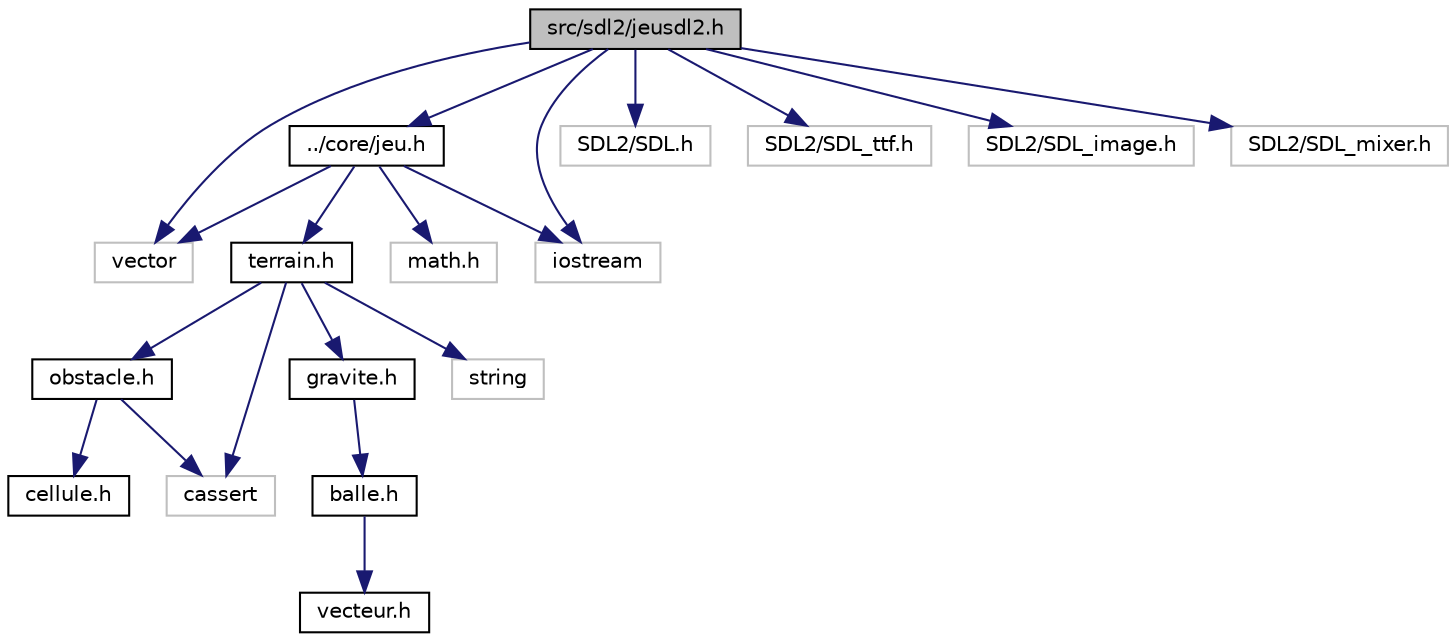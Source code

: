 digraph "src/sdl2/jeusdl2.h"
{
 // LATEX_PDF_SIZE
  edge [fontname="Helvetica",fontsize="10",labelfontname="Helvetica",labelfontsize="10"];
  node [fontname="Helvetica",fontsize="10",shape=record];
  Node1 [label="src/sdl2/jeusdl2.h",height=0.2,width=0.4,color="black", fillcolor="grey75", style="filled", fontcolor="black",tooltip="Déclaration de la classe Jeusdl2 et de ses fonctions membres qui permet un affichage du jeu avec la l..."];
  Node1 -> Node2 [color="midnightblue",fontsize="10",style="solid",fontname="Helvetica"];
  Node2 [label="../core/jeu.h",height=0.2,width=0.4,color="black", fillcolor="white", style="filled",URL="$jeu_8h.html",tooltip="Déclaration de la classe Jeu et de ses fonctions membres."];
  Node2 -> Node3 [color="midnightblue",fontsize="10",style="solid",fontname="Helvetica"];
  Node3 [label="terrain.h",height=0.2,width=0.4,color="black", fillcolor="white", style="filled",URL="$terrain_8h.html",tooltip="Définition de la classe Terrain pour la simulation d'un terrain de jeu."];
  Node3 -> Node4 [color="midnightblue",fontsize="10",style="solid",fontname="Helvetica"];
  Node4 [label="obstacle.h",height=0.2,width=0.4,color="black", fillcolor="white", style="filled",URL="$obstacle_8h.html",tooltip="Définition de la classe Obstacle."];
  Node4 -> Node5 [color="midnightblue",fontsize="10",style="solid",fontname="Helvetica"];
  Node5 [label="cellule.h",height=0.2,width=0.4,color="black", fillcolor="white", style="filled",URL="$cellule_8h_source.html",tooltip=" "];
  Node4 -> Node6 [color="midnightblue",fontsize="10",style="solid",fontname="Helvetica"];
  Node6 [label="cassert",height=0.2,width=0.4,color="grey75", fillcolor="white", style="filled",tooltip=" "];
  Node3 -> Node7 [color="midnightblue",fontsize="10",style="solid",fontname="Helvetica"];
  Node7 [label="gravite.h",height=0.2,width=0.4,color="black", fillcolor="white", style="filled",URL="$gravite_8h_source.html",tooltip=" "];
  Node7 -> Node8 [color="midnightblue",fontsize="10",style="solid",fontname="Helvetica"];
  Node8 [label="balle.h",height=0.2,width=0.4,color="black", fillcolor="white", style="filled",URL="$balle_8h.html",tooltip="Déclaration de la classe Balle."];
  Node8 -> Node9 [color="midnightblue",fontsize="10",style="solid",fontname="Helvetica"];
  Node9 [label="vecteur.h",height=0.2,width=0.4,color="black", fillcolor="white", style="filled",URL="$vecteur_8h.html",tooltip="Déclaration de la classe Vecteur."];
  Node3 -> Node6 [color="midnightblue",fontsize="10",style="solid",fontname="Helvetica"];
  Node3 -> Node10 [color="midnightblue",fontsize="10",style="solid",fontname="Helvetica"];
  Node10 [label="string",height=0.2,width=0.4,color="grey75", fillcolor="white", style="filled",tooltip=" "];
  Node2 -> Node11 [color="midnightblue",fontsize="10",style="solid",fontname="Helvetica"];
  Node11 [label="vector",height=0.2,width=0.4,color="grey75", fillcolor="white", style="filled",tooltip=" "];
  Node2 -> Node12 [color="midnightblue",fontsize="10",style="solid",fontname="Helvetica"];
  Node12 [label="iostream",height=0.2,width=0.4,color="grey75", fillcolor="white", style="filled",tooltip=" "];
  Node2 -> Node13 [color="midnightblue",fontsize="10",style="solid",fontname="Helvetica"];
  Node13 [label="math.h",height=0.2,width=0.4,color="grey75", fillcolor="white", style="filled",tooltip=" "];
  Node1 -> Node14 [color="midnightblue",fontsize="10",style="solid",fontname="Helvetica"];
  Node14 [label="SDL2/SDL.h",height=0.2,width=0.4,color="grey75", fillcolor="white", style="filled",tooltip=" "];
  Node1 -> Node15 [color="midnightblue",fontsize="10",style="solid",fontname="Helvetica"];
  Node15 [label="SDL2/SDL_ttf.h",height=0.2,width=0.4,color="grey75", fillcolor="white", style="filled",tooltip=" "];
  Node1 -> Node16 [color="midnightblue",fontsize="10",style="solid",fontname="Helvetica"];
  Node16 [label="SDL2/SDL_image.h",height=0.2,width=0.4,color="grey75", fillcolor="white", style="filled",tooltip=" "];
  Node1 -> Node17 [color="midnightblue",fontsize="10",style="solid",fontname="Helvetica"];
  Node17 [label="SDL2/SDL_mixer.h",height=0.2,width=0.4,color="grey75", fillcolor="white", style="filled",tooltip=" "];
  Node1 -> Node12 [color="midnightblue",fontsize="10",style="solid",fontname="Helvetica"];
  Node1 -> Node11 [color="midnightblue",fontsize="10",style="solid",fontname="Helvetica"];
}
